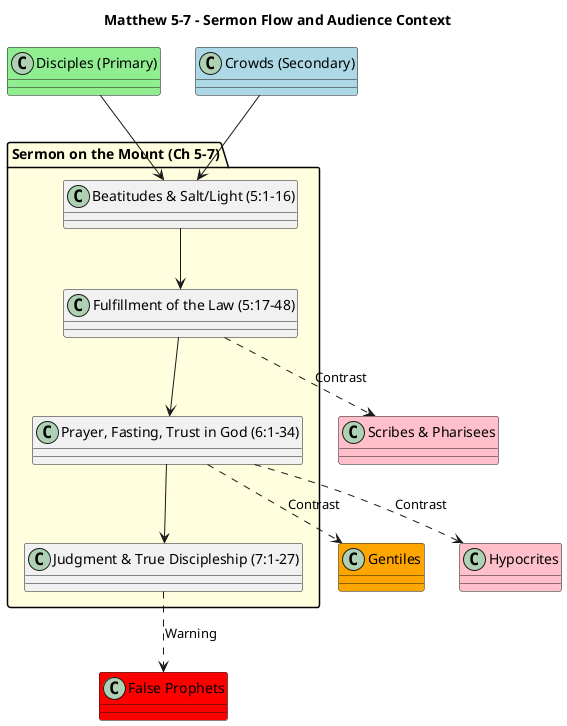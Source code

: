 @startuml
title Matthew 5–7 – Sermon Flow and Audience Context

package "Sermon on the Mount (Ch 5–7)" #lightyellow {
  class "Beatitudes & Salt/Light (5:1–16)"
  class "Fulfillment of the Law (5:17–48)"
  class "Prayer, Fasting, Trust in God (6:1–34)"
  class "Judgment & True Discipleship (7:1–27)"
}

' Audience context
class "Disciples (Primary)" as Disciples #lightgreen
class "Crowds (Secondary)" as Crowds #lightblue
class "Scribes & Pharisees" as Pharisees #pink
class "Gentiles" as Gentiles #orange
class "Hypocrites" as Hypocrites #pink
class "False Prophets" as FalseProphets #red

' Flow arrows
"Beatitudes & Salt/Light (5:1–16)" --> "Fulfillment of the Law (5:17–48)" 
"Fulfillment of the Law (5:17–48)" --> "Prayer, Fasting, Trust in God (6:1–34)"
"Prayer, Fasting, Trust in God (6:1–34)" --> "Judgment & True Discipleship (7:1–27)"

' Audience influence
Disciples --> "Beatitudes & Salt/Light (5:1–16)"
Crowds --> "Beatitudes & Salt/Light (5:1–16)"

"Fulfillment of the Law (5:17–48)" ..> Pharisees : "Contrast"
"Prayer, Fasting, Trust in God (6:1–34)" ..> Hypocrites : "Contrast"
"Prayer, Fasting, Trust in God (6:1–34)" ..> Gentiles : "Contrast"
"Judgment & True Discipleship (7:1–27)" ..> FalseProphets : "Warning"

@enduml



@startuml
title Matthew 5–7 – Audience of Jesus' Teaching

class "Jesus" as Jesus #lightyellow

' Primary audience
class "Disciples\n(Primary Audience)" as Disciples #lightgreen
class "Crowds/Multitudes\n(Secondary Audience)" as Crowds #lightblue

' Indirect / Referenced groups
class "Scribes & Pharisees\n(Legalistic Righteousness)" as Pharisees #pink
class "Hypocrites\n(Showy Piety)" as Hypocrites #pink
class "Gentiles\n(Pagans / Worldly Concerns)" as Gentiles #orange
class "False Prophets & False Disciples\n(7:15-23)" as FalseProphets #red

' Relationships
Jesus --> Disciples : "Direct Teaching"
Jesus --> Crowds : "Observed Teaching"

' Warnings / Contrasts
Jesus ..> Pharisees : "Your righteousness\n> theirs (5:20)"
Jesus ..> Hypocrites : "Do not imitate\n(6:2,5,16)"
Jesus ..> Gentiles : "Do not pray or worry\nlike them (6:7,32)"
Jesus ..> FalseProphets : "Beware (7:15-23)"

Crowds --> Jesus : "Astonished at teaching (7:28-29)"

@enduml


@startuml
title Matthew 1–7: Genealogy and Early Ministry Journey of Jesus

' === GENEALOGY OF JESUS (Ch 1) ===
package "Genealogy (Matthew 1)" #lightyellow {
  class "Abraham" as Abraham
  class "Isaac" as Isaac
  class "Jacob" as Jacob
  class "Judah" as Judah
  class "David" as David
  class "Solomon" as Solomon
  class "Joseph" as Joseph
  class "Jesus" as Jesus

  Abraham --> Isaac
  Isaac --> Jacob
  Jacob --> Judah
  Judah --> David
  David --> Solomon
  Solomon --> Joseph
  Joseph --> Jesus

  note right of Jesus
    **Birth of Jesus**
    - Conceived by the Holy Spirit
    - Mary betrothed to Joseph
    - Born in Bethlehem
  end note
}

' === EARLY LIFE & GEOGRAPHIC MOVEMENT (Ch 2–4) ===
package "Early Life & Journey (Matthew 2–4)" #lightpink {
  class "Bethlehem: Visit of the Magi (Ch 2)"
  class "Egypt: Flight to Egypt (Ch 2)"
  class "Nazareth: Return & Hidden Life (Ch 2)"
  class "Jordan River: John the Baptist (Ch 3)"
  class "Judean Desert: Temptation (Ch 4)"
  class "Galilee: Start of Public Ministry (Ch 4)"

  "Bethlehem: Visit of the Magi (Ch 2)" --> "Egypt: Flight to Egypt (Ch 2)"
  "Egypt: Flight to Egypt (Ch 2)" --> "Nazareth: Return & Hidden Life (Ch 2)"
  "Nazareth: Return & Hidden Life (Ch 2)" --> "Jordan River: John the Baptist (Ch 3)"
  "Jordan River: John the Baptist (Ch 3)" --> "Judean Desert: Temptation (Ch 4)"
  "Judean Desert: Temptation (Ch 4)" --> "Galilee: Start of Public Ministry (Ch 4)"
}

' === SERMON ON THE MOUNT (Ch 5–7) ===
package "Sermon on the Mount (Matthew 5–7)" #lightgreen {
  class "Beatitudes & Moral Teaching (Ch 5)"
  class "Piety & Trust in God (Ch 6)"
  class "Judgment, Prayer & Wisdom (Ch 7)"

  "Beatitudes & Moral Teaching (Ch 5)" --> "Piety & Trust in God (Ch 6)"
  "Piety & Trust in God (Ch 6)" --> "Judgment, Prayer & Wisdom (Ch 7)"
}

' === FLOW OF LIFE & MINISTRY ===
Jesus --> "Bethlehem: Visit of the Magi (Ch 2)"
"Galilee: Start of Public Ministry (Ch 4)" --> "Sermon on the Mount (Matthew 5–7)" : Early Teaching

' === TIMELINE ANNOTATIONS ===
note bottom of "Bethlehem: Visit of the Magi (Ch 2)"
  **Location:** Bethlehem
  **Event:** Birth & Magi visit
end note

note bottom of "Egypt: Flight to Egypt (Ch 2)"
  **Location:** Egypt
  **Event:** Escape from Herod
end note

note bottom of "Nazareth: Return & Hidden Life (Ch 2)"
  **Location:** Nazareth (Galilee)
  **Event:** Childhood & growth
end note

note bottom of "Jordan River: John the Baptist (Ch 3)"
  **Location:** Jordan River
  **Event:** Baptism of Jesus
end note

note bottom of "Judean Desert: Temptation (Ch 4)"
  **Location:** Judean Desert
  **Event:** 40-day fast & Temptation
end note

note bottom of "Galilee: Start of Public Ministry (Ch 4)"
  **Location:** Capernaum, Galilee
  **Event:** Calls disciples, preaches Kingdom
end note

@enduml





@startuml
title Matthew 1–7: Genealogy and Early Ministry of Jesus

' === GENEALOGY OF JESUS (Ch 1) ===
package "Genealogy (Matthew 1)" #lightyellow {
  class "Abraham" as Abraham
  class "Isaac" as Isaac
  class "Jacob" as Jacob
  class "Judah" as Judah
  class "David" as David
  class "Solomon" as Solomon
  class "Joseph" as Joseph
  class "Jesus" as Jesus

  Abraham --> Isaac
  Isaac --> Jacob
  Jacob --> Judah
  Judah --> David
  David --> Solomon
  Solomon --> Joseph
  Joseph --> Jesus

  note right of Jesus
    **Birth of Jesus**
    - Conceived by the Holy Spirit
    - Mary betrothed to Joseph
  end note
}

' === EARLY LIFE EVENTS (Ch 2–4) ===
package "Early Life & Preparation (Matthew 2–4)" #lightpink {
  class "Visit of the Magi (Ch 2)"
  class "Flight to Egypt (Ch 2)"
  class "Return to Nazareth (Ch 2)"
  class "John the Baptist Prepares the Way (Ch 3)"
  class "Baptism of Jesus (Ch 3)"
  class "Temptation in the Desert (Ch 4)"
  class "Start of Public Ministry in Galilee (Ch 4)"

  "Visit of the Magi (Ch 2)" --> "Flight to Egypt (Ch 2)" 
  "Flight to Egypt (Ch 2)" --> "Return to Nazareth (Ch 2)"
  "Return to Nazareth (Ch 2)" --> "John the Baptist Prepares the Way (Ch 3)" 
  "John the Baptist Prepares the Way (Ch 3)" --> "Baptism of Jesus (Ch 3)" 
  "Baptism of Jesus (Ch 3)" --> "Temptation in the Desert (Ch 4)"
  "Temptation in the Desert (Ch 4)" --> "Start of Public Ministry in Galilee (Ch 4)"
}

' === SERMON ON THE MOUNT (Ch 5–7) ===
package "Sermon on the Mount (Matthew 5–7)" #lightgreen {
  class "Beatitudes & Moral Teachings (Ch 5)"
  class "Piety & Trust in God (Ch 6)"
  class "Judgment, Prayer & Wisdom (Ch 7)"

  "Beatitudes & Moral Teachings (Ch 5)" --> "Piety & Trust in God (Ch 6)"
  "Piety & Trust in God (Ch 6)" --> "Judgment, Prayer & Wisdom (Ch 7)"
}

' === FLOW OF LIFE & MINISTRY ===
Jesus --> "Visit of the Magi (Ch 2)"
"Start of Public Ministry in Galilee (Ch 4)" --> "Sermon on the Mount (Matthew 5–7)" : Early Teaching

@enduml





@startuml
title Sermon on the Mount (Matthew 5–7, RSV-CE) with Life Applications

' === CHAPTER 5: BEATITUDES & LAW ===
package "Chapter 5: Beatitudes & Law (5:1-48)" #lightyellow {
  class "The Beatitudes (5:1-12)\nBlessed are the poor, meek, merciful"
  class "Salt & Light (5:13-16)"
  class "Jesus fulfills the Law (5:17-20)"
  class "Antitheses (5:21-48)\nAnger • Lust • Divorce • Oaths • Love enemies"

  note right of "The Beatitudes (5:1-12)\nBlessed are the poor, meek, merciful" 
  **Principle:** Inner holiness leads to true happiness\n
  **Application:** Practice humility, mercy, and peacemaking daily
  end note

  note right of "Salt & Light (5:13-16)"
  **Principle:** Christians are called to influence the world\n
  **Application:** Be a visible witness through good works
  end note

  note right of "Antitheses (5:21-48)\nAnger • Lust • Divorce • Oaths • Love enemies"
  **Principle:** True righteousness comes from the heart\n
  **Application:** Forgive, purify thoughts, love even enemies
  end note
}

' === CHAPTER 6: PIETY & TRUST ===
package "Chapter 6: Piety & Trust in God (6:1-34)" #lightgreen {
  class "Almsgiving in secret (6:1-4)"
  class "Prayer in secret + Lord's Prayer (6:5-15)"
  class "Fasting in secret (6:16-18)"
  class "Treasure in heaven (6:19-21)"
  class "Do not be anxious (6:25-34)"

  note right of "Almsgiving in secret (6:1-4)"
  **Principle:** Give to please God, not people\n
  **Application:** Help the poor quietly and sincerely
  end note

  note right of "Prayer in secret + Lord's Prayer (6:5-15)"
  **Principle:** Relationship with God is personal and sincere\n
  **Application:** Pray daily in private; forgive others
  end note

  note right of "Do not be anxious (6:25-34)"
  **Principle:** Trust in God's providence over worldly worry\n
  **Application:** Live one day at a time, rely on God's care
  end note
}

' === CHAPTER 7: JUDGMENT, PRAYER, & WISDOM ===
package "Chapter 7: Judgment, Prayer, & Wisdom (7:1-29)" #lightpink {
  class "Do not judge (7:1-5)\nSpeck & Log"
  class "Ask, Seek, Knock (7:7-11)"
  class "Golden Rule (7:12)"
  class "Narrow Gate (7:13-14)"
  class "False Prophets & Fruits (7:15-20)"
  class "Wise vs Foolish Builders (7:24-27)"

  note right of "Do not judge (7:1-5)\nSpeck & Log"
  **Principle:** Humility and self-examination before correcting others\n
  **Application:** Reflect on your own faults before criticizing
  end note

  note right of "Ask, Seek, Knock (7:7-11)"
  **Principle:** God answers sincere and persistent prayer\n
  **Application:** Approach God with trust and persistence
  end note

  note right of "Wise vs Foolish Builders (7:24-27)"
  **Principle:** True discipleship = hearing and living the Word\n
  **Application:** Build life choices on Christ's teachings
  end note
}

' === FLOW OF THE SERMON ===
"Chapter 5: Beatitudes & Law (5:1-48)" --> "Chapter 6: Piety & Trust in God (6:1-34)" : Moral Foundation → Spiritual Practice
"Chapter 6: Piety & Trust in God (6:1-34)" --> "Chapter 7: Judgment, Prayer, & Wisdom (7:1-29)" : Inner Piety → Outer Wisdom & Action

@enduml




@startuml
title Sermon on the Mount (Matthew 5–7, RSV-CE)

package "Chapter 5: Beatitudes & Law (5:1-48)" #lightyellow {
  class "The Beatitudes (5:1-12)\nBlessed are the poor, meek, merciful"
  class "Salt and Light (5:13-16)"
  class "Jesus fulfills the Law (5:17-20)"
  class "Antitheses (5:21-48)\n• Anger & Reconciliation\n• Adultery & Lust\n• Divorce\n• Oaths\n• Love your enemies"
}

package "Chapter 6: Piety & Trust in God (6:1-34)" #lightgreen {
  class "Almsgiving in secret (6:1-4)"
  class "Prayer in secret (6:5-15)\n+ Lord's Prayer"
  class "Fasting in secret (6:16-18)"
  class "Treasure in heaven (6:19-21)"
  class "Eye as lamp of the body (6:22-23)"
  class "Serve God, not Mammon (6:24)"
  class "Do not be anxious (6:25-34)"
}

package "Chapter 7: Judgment, Prayer, & Wisdom (7:1-29)" #lightpink {
  class "Do not judge others (7:1-5)\nSpeck & Log"
  class "Do not cast pearls before swine (7:6)"
  class "Ask, Seek, Knock (7:7-11)"
  class "Golden Rule (7:12)"
  class "Enter by the Narrow Gate (7:13-14)"
  class "Beware of False Prophets (7:15-20)\nKnow by fruits"
  class "Not everyone 'Lord, Lord' (7:21-23)\nDo Father's will"
  class "Wise vs. Foolish Builders (7:24-27)\nHouse on rock vs. sand"
  class "Crowds astonished (7:28-29)\nJesus taught with authority"
}

' Relationships to show sermon flow
"Chapter 5: Beatitudes & Law (5:1-48)" --> "Chapter 6: Piety & Trust in God (6:1-34)" : Moral Foundation → Spiritual Practice
"Chapter 6: Piety & Trust in God (6:1-34)" --> "Chapter 7: Judgment, Prayer, & Wisdom (7:1-29)" : Spiritual Practice → Discernment & Application

@enduml



@startuml
title Matthew 7 - Key Teachings (RSV-CE)
'left to right direction

package "Judging Others (7:1-5)" #lightyellow {
  class "Do not judge\n(7:1)" 
  class "Measure you give = measure you get\n(7:2)"
  class "Speck vs. Log in the eye\n(7:3-5)"
}

package "Profaning the Holy (7:6)" #lightpink {
  class "Do not give dogs what is holy\nor cast pearls before swine"
}

package "Prayer & God's Goodness (7:7-11)" #lightgreen {
  class "Ask, Seek, Knock\n(7:7-8)"
  class "Father gives good gifts\n(7:9-11)"
}

package "Golden Rule (7:12)" #lightblue {
  class "Do to others as you wish done to you\nLaw & Prophets summary"
}

package "The Narrow Gate (7:13-14)" #FFD580 {
  class "Wide gate → destruction\nMany enter"
  class "Narrow gate → life\nFew find it"
}

package "Discernment of Fruits (7:15-20)" #lightyellow {
  class "Beware false prophets\nSheep outside, wolves inside"
  class "Good tree → good fruit\nBad tree → bad fruit"
}

package "True Disciples (7:21-23)" #lightpink {
  class "Not everyone 'Lord, Lord' enters"
  class "Do the Father's will"
  class "I never knew you\nDepart, evildoers"
}

package "Wise & Foolish Builders (7:24-27)" #lightgreen {
  class "Wise: House on rock\nHears & does word"
  class "Foolish: House on sand\nHears & ignores word"
}

package "Jesus' Authority (7:28-29)" #lightblue {
  class "Crowds astonished"
  class "He taught with authority,\nnot as scribes"
}

@enduml
